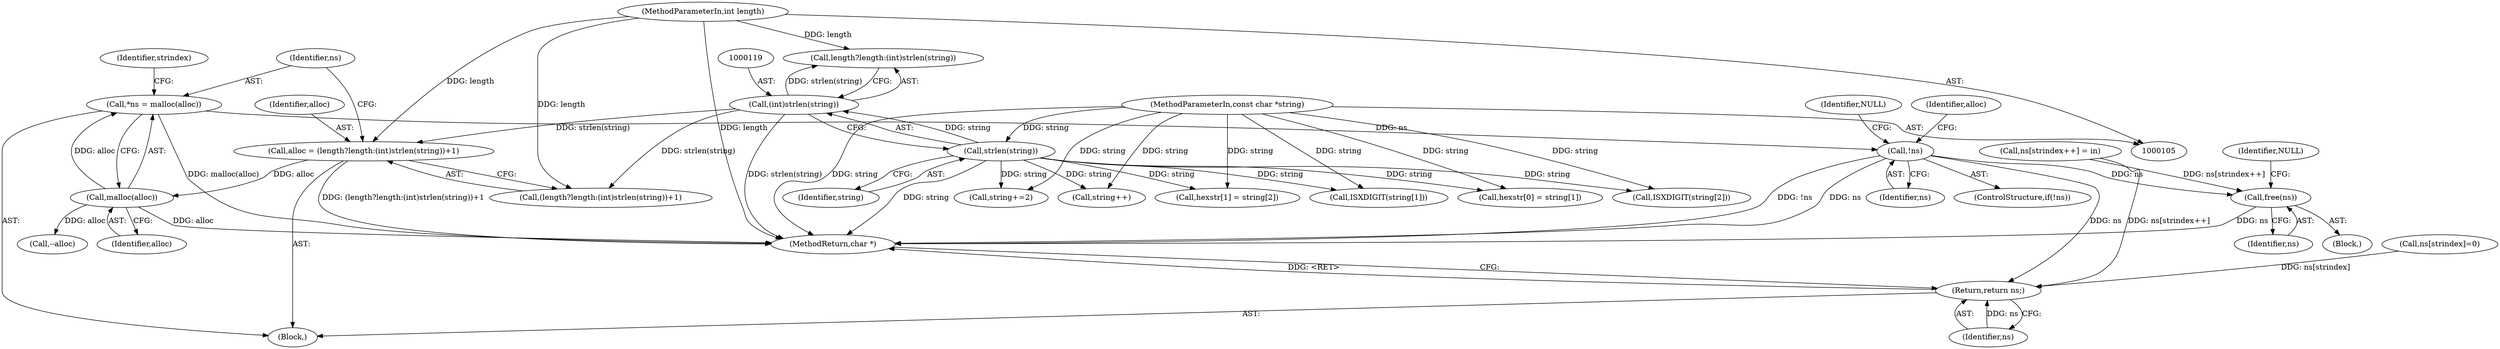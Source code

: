 digraph "1_curl_75ca568fa1c19de4c5358fed246686de8467c238_0@pointer" {
"1000136" [label="(Call,!ns)"];
"1000124" [label="(Call,*ns = malloc(alloc))"];
"1000126" [label="(Call,malloc(alloc))"];
"1000112" [label="(Call,alloc = (length?length:(int)strlen(string))+1)"];
"1000108" [label="(MethodParameterIn,int length)"];
"1000118" [label="(Call,(int)strlen(string))"];
"1000120" [label="(Call,strlen(string))"];
"1000107" [label="(MethodParameterIn,const char *string)"];
"1000207" [label="(Call,free(ns))"];
"1000236" [label="(Return,return ns;)"];
"1000124" [label="(Call,*ns = malloc(alloc))"];
"1000112" [label="(Call,alloc = (length?length:(int)strlen(string))+1)"];
"1000131" [label="(Identifier,strindex)"];
"1000167" [label="(Call,hexstr[0] = string[1])"];
"1000136" [label="(Call,!ns)"];
"1000174" [label="(Call,hexstr[1] = string[2])"];
"1000110" [label="(Block,)"];
"1000139" [label="(Identifier,NULL)"];
"1000237" [label="(Identifier,ns)"];
"1000211" [label="(Call,string+=2)"];
"1000137" [label="(Identifier,ns)"];
"1000142" [label="(Call,--alloc)"];
"1000115" [label="(Call,length?length:(int)strlen(string))"];
"1000210" [label="(Identifier,NULL)"];
"1000238" [label="(MethodReturn,char *)"];
"1000225" [label="(Call,ns[strindex]=0)"];
"1000118" [label="(Call,(int)strlen(string))"];
"1000127" [label="(Identifier,alloc)"];
"1000156" [label="(Call,ISXDIGIT(string[1]))"];
"1000143" [label="(Identifier,alloc)"];
"1000113" [label="(Identifier,alloc)"];
"1000236" [label="(Return,return ns;)"];
"1000121" [label="(Identifier,string)"];
"1000217" [label="(Call,ns[strindex++] = in)"];
"1000114" [label="(Call,(length?length:(int)strlen(string))+1)"];
"1000208" [label="(Identifier,ns)"];
"1000125" [label="(Identifier,ns)"];
"1000135" [label="(ControlStructure,if(!ns))"];
"1000107" [label="(MethodParameterIn,const char *string)"];
"1000160" [label="(Call,ISXDIGIT(string[2]))"];
"1000207" [label="(Call,free(ns))"];
"1000206" [label="(Block,)"];
"1000120" [label="(Call,strlen(string))"];
"1000223" [label="(Call,string++)"];
"1000126" [label="(Call,malloc(alloc))"];
"1000108" [label="(MethodParameterIn,int length)"];
"1000136" -> "1000135"  [label="AST: "];
"1000136" -> "1000137"  [label="CFG: "];
"1000137" -> "1000136"  [label="AST: "];
"1000139" -> "1000136"  [label="CFG: "];
"1000143" -> "1000136"  [label="CFG: "];
"1000136" -> "1000238"  [label="DDG: !ns"];
"1000136" -> "1000238"  [label="DDG: ns"];
"1000124" -> "1000136"  [label="DDG: ns"];
"1000136" -> "1000207"  [label="DDG: ns"];
"1000136" -> "1000236"  [label="DDG: ns"];
"1000124" -> "1000110"  [label="AST: "];
"1000124" -> "1000126"  [label="CFG: "];
"1000125" -> "1000124"  [label="AST: "];
"1000126" -> "1000124"  [label="AST: "];
"1000131" -> "1000124"  [label="CFG: "];
"1000124" -> "1000238"  [label="DDG: malloc(alloc)"];
"1000126" -> "1000124"  [label="DDG: alloc"];
"1000126" -> "1000127"  [label="CFG: "];
"1000127" -> "1000126"  [label="AST: "];
"1000126" -> "1000238"  [label="DDG: alloc"];
"1000112" -> "1000126"  [label="DDG: alloc"];
"1000126" -> "1000142"  [label="DDG: alloc"];
"1000112" -> "1000110"  [label="AST: "];
"1000112" -> "1000114"  [label="CFG: "];
"1000113" -> "1000112"  [label="AST: "];
"1000114" -> "1000112"  [label="AST: "];
"1000125" -> "1000112"  [label="CFG: "];
"1000112" -> "1000238"  [label="DDG: (length?length:(int)strlen(string))+1"];
"1000108" -> "1000112"  [label="DDG: length"];
"1000118" -> "1000112"  [label="DDG: strlen(string)"];
"1000108" -> "1000105"  [label="AST: "];
"1000108" -> "1000238"  [label="DDG: length"];
"1000108" -> "1000114"  [label="DDG: length"];
"1000108" -> "1000115"  [label="DDG: length"];
"1000118" -> "1000115"  [label="AST: "];
"1000118" -> "1000120"  [label="CFG: "];
"1000119" -> "1000118"  [label="AST: "];
"1000120" -> "1000118"  [label="AST: "];
"1000115" -> "1000118"  [label="CFG: "];
"1000118" -> "1000238"  [label="DDG: strlen(string)"];
"1000118" -> "1000114"  [label="DDG: strlen(string)"];
"1000118" -> "1000115"  [label="DDG: strlen(string)"];
"1000120" -> "1000118"  [label="DDG: string"];
"1000120" -> "1000121"  [label="CFG: "];
"1000121" -> "1000120"  [label="AST: "];
"1000120" -> "1000238"  [label="DDG: string"];
"1000107" -> "1000120"  [label="DDG: string"];
"1000120" -> "1000156"  [label="DDG: string"];
"1000120" -> "1000160"  [label="DDG: string"];
"1000120" -> "1000167"  [label="DDG: string"];
"1000120" -> "1000174"  [label="DDG: string"];
"1000120" -> "1000211"  [label="DDG: string"];
"1000120" -> "1000223"  [label="DDG: string"];
"1000107" -> "1000105"  [label="AST: "];
"1000107" -> "1000238"  [label="DDG: string"];
"1000107" -> "1000156"  [label="DDG: string"];
"1000107" -> "1000160"  [label="DDG: string"];
"1000107" -> "1000167"  [label="DDG: string"];
"1000107" -> "1000174"  [label="DDG: string"];
"1000107" -> "1000211"  [label="DDG: string"];
"1000107" -> "1000223"  [label="DDG: string"];
"1000207" -> "1000206"  [label="AST: "];
"1000207" -> "1000208"  [label="CFG: "];
"1000208" -> "1000207"  [label="AST: "];
"1000210" -> "1000207"  [label="CFG: "];
"1000207" -> "1000238"  [label="DDG: ns"];
"1000217" -> "1000207"  [label="DDG: ns[strindex++]"];
"1000236" -> "1000110"  [label="AST: "];
"1000236" -> "1000237"  [label="CFG: "];
"1000237" -> "1000236"  [label="AST: "];
"1000238" -> "1000236"  [label="CFG: "];
"1000236" -> "1000238"  [label="DDG: <RET>"];
"1000237" -> "1000236"  [label="DDG: ns"];
"1000225" -> "1000236"  [label="DDG: ns[strindex]"];
"1000217" -> "1000236"  [label="DDG: ns[strindex++]"];
}
